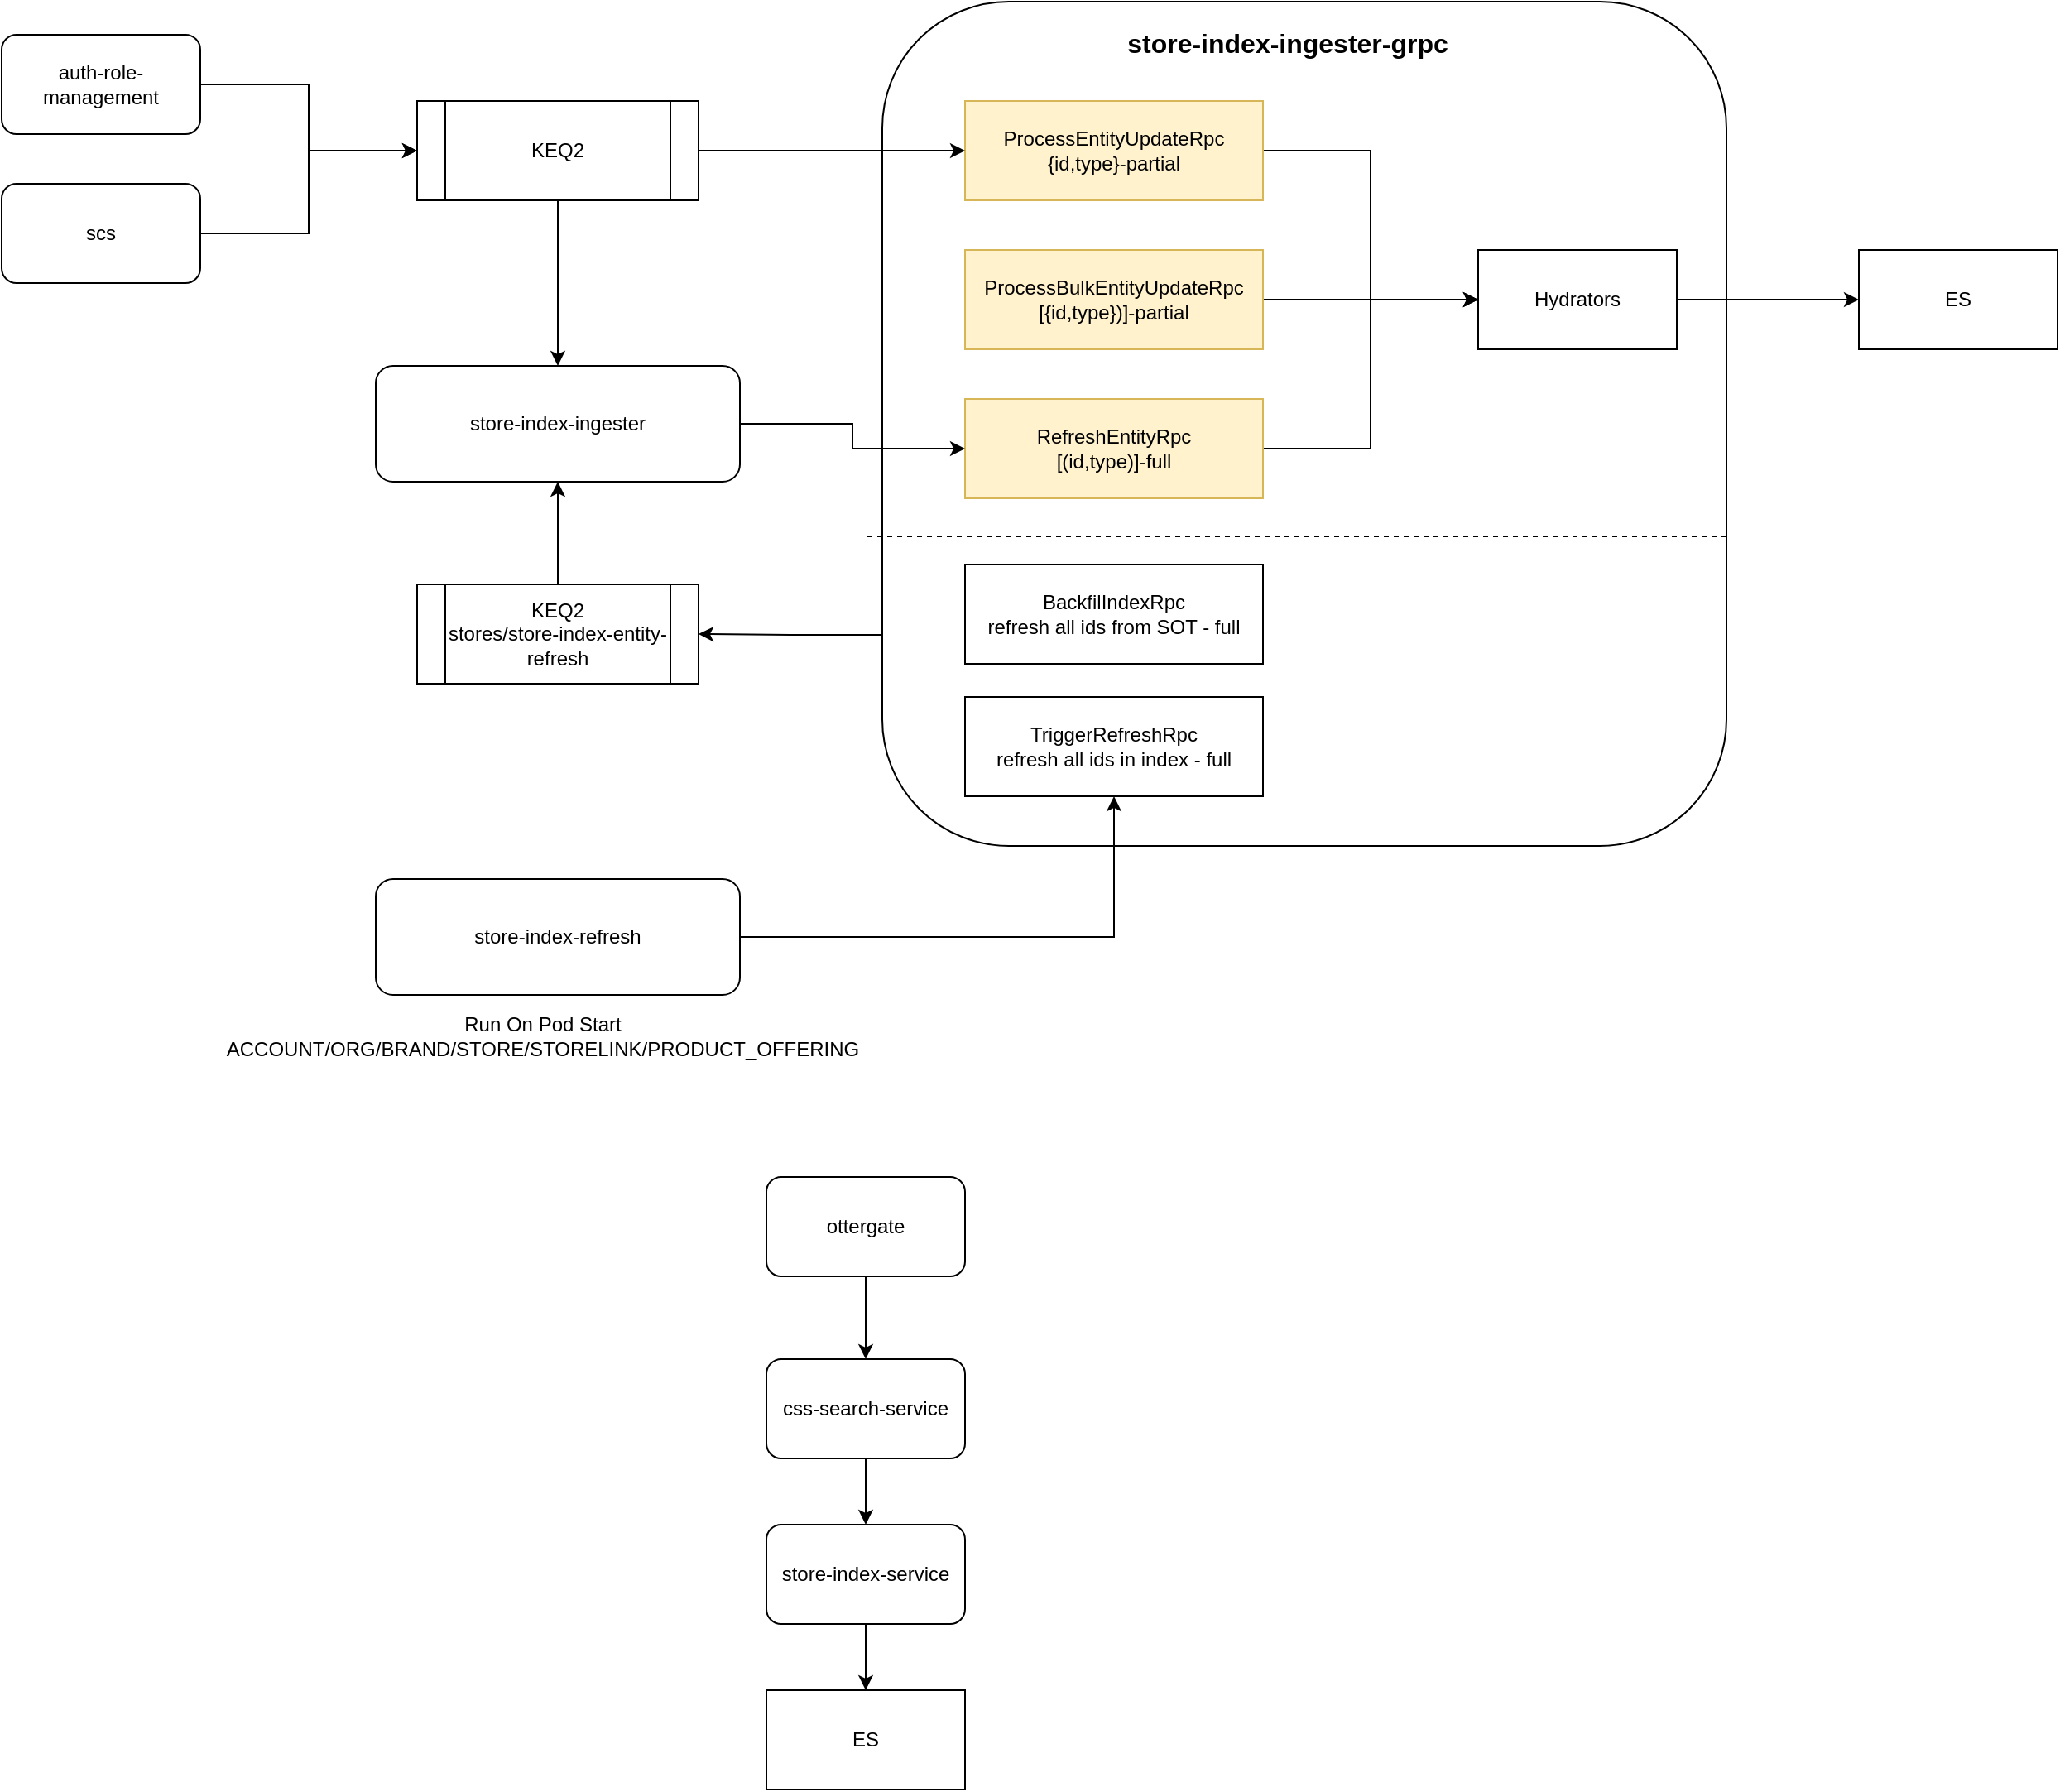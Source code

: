 <mxfile version="24.2.0" type="github">
  <diagram name="Page-1" id="IQmFI2vmxPtZUQ9oKcdF">
    <mxGraphModel dx="1423" dy="1379" grid="1" gridSize="10" guides="1" tooltips="1" connect="1" arrows="1" fold="1" page="1" pageScale="1" pageWidth="850" pageHeight="1100" math="0" shadow="0">
      <root>
        <mxCell id="0" />
        <mxCell id="1" parent="0" />
        <mxCell id="CiypFYjO7ikSyQDcbNHJ-6" style="edgeStyle=orthogonalEdgeStyle;rounded=0;orthogonalLoop=1;jettySize=auto;html=1;exitX=0;exitY=0.75;exitDx=0;exitDy=0;entryX=1;entryY=0.5;entryDx=0;entryDy=0;" edge="1" parent="1" source="-PxYoWHsA5pN7jv7AzU3-11" target="-PxYoWHsA5pN7jv7AzU3-14">
          <mxGeometry relative="1" as="geometry" />
        </mxCell>
        <mxCell id="-PxYoWHsA5pN7jv7AzU3-11" value="" style="rounded=1;whiteSpace=wrap;html=1;" parent="1" vertex="1">
          <mxGeometry x="590" y="140" width="510" height="510" as="geometry" />
        </mxCell>
        <mxCell id="-PxYoWHsA5pN7jv7AzU3-28" style="edgeStyle=orthogonalEdgeStyle;rounded=0;orthogonalLoop=1;jettySize=auto;html=1;exitX=1;exitY=0.5;exitDx=0;exitDy=0;entryX=0;entryY=0.5;entryDx=0;entryDy=0;" parent="1" source="-PxYoWHsA5pN7jv7AzU3-2" target="-PxYoWHsA5pN7jv7AzU3-3" edge="1">
          <mxGeometry relative="1" as="geometry" />
        </mxCell>
        <mxCell id="-PxYoWHsA5pN7jv7AzU3-2" value="ProcessEntityUpdateRpc&lt;br&gt;{id,type}-partial" style="rounded=0;whiteSpace=wrap;html=1;fillColor=#fff2cc;strokeColor=#d6b656;" parent="1" vertex="1">
          <mxGeometry x="640" y="200" width="180" height="60" as="geometry" />
        </mxCell>
        <mxCell id="-PxYoWHsA5pN7jv7AzU3-13" style="edgeStyle=orthogonalEdgeStyle;rounded=0;orthogonalLoop=1;jettySize=auto;html=1;exitX=1;exitY=0.5;exitDx=0;exitDy=0;entryX=0;entryY=0.5;entryDx=0;entryDy=0;" parent="1" source="-PxYoWHsA5pN7jv7AzU3-3" target="-PxYoWHsA5pN7jv7AzU3-10" edge="1">
          <mxGeometry relative="1" as="geometry" />
        </mxCell>
        <mxCell id="-PxYoWHsA5pN7jv7AzU3-3" value="Hydrators" style="rounded=0;whiteSpace=wrap;html=1;" parent="1" vertex="1">
          <mxGeometry x="950" y="290" width="120" height="60" as="geometry" />
        </mxCell>
        <mxCell id="-PxYoWHsA5pN7jv7AzU3-26" style="edgeStyle=orthogonalEdgeStyle;rounded=0;orthogonalLoop=1;jettySize=auto;html=1;exitX=1;exitY=0.5;exitDx=0;exitDy=0;entryX=0;entryY=0.5;entryDx=0;entryDy=0;" parent="1" source="-PxYoWHsA5pN7jv7AzU3-7" target="-PxYoWHsA5pN7jv7AzU3-3" edge="1">
          <mxGeometry relative="1" as="geometry" />
        </mxCell>
        <mxCell id="-PxYoWHsA5pN7jv7AzU3-7" value="RefreshEntityRpc&lt;br&gt;[(id,type)]-full" style="rounded=0;whiteSpace=wrap;html=1;fillColor=#fff2cc;strokeColor=#d6b656;" parent="1" vertex="1">
          <mxGeometry x="640" y="380" width="180" height="60" as="geometry" />
        </mxCell>
        <mxCell id="-PxYoWHsA5pN7jv7AzU3-8" value="BackfilIndexRpc&lt;br&gt;refresh all ids from SOT - full" style="rounded=0;whiteSpace=wrap;html=1;" parent="1" vertex="1">
          <mxGeometry x="640" y="480" width="180" height="60" as="geometry" />
        </mxCell>
        <mxCell id="-PxYoWHsA5pN7jv7AzU3-27" style="edgeStyle=orthogonalEdgeStyle;rounded=0;orthogonalLoop=1;jettySize=auto;html=1;exitX=1;exitY=0.5;exitDx=0;exitDy=0;entryX=0;entryY=0.5;entryDx=0;entryDy=0;" parent="1" source="-PxYoWHsA5pN7jv7AzU3-9" target="-PxYoWHsA5pN7jv7AzU3-3" edge="1">
          <mxGeometry relative="1" as="geometry" />
        </mxCell>
        <mxCell id="-PxYoWHsA5pN7jv7AzU3-9" value="ProcessBulkEntityUpdateRpc&lt;br&gt;[{id,type})]-partial" style="rounded=0;whiteSpace=wrap;html=1;fillColor=#fff2cc;strokeColor=#d6b656;" parent="1" vertex="1">
          <mxGeometry x="640" y="290" width="180" height="60" as="geometry" />
        </mxCell>
        <mxCell id="-PxYoWHsA5pN7jv7AzU3-10" value="ES" style="rounded=0;whiteSpace=wrap;html=1;" parent="1" vertex="1">
          <mxGeometry x="1180" y="290" width="120" height="60" as="geometry" />
        </mxCell>
        <mxCell id="CiypFYjO7ikSyQDcbNHJ-9" style="edgeStyle=orthogonalEdgeStyle;rounded=0;orthogonalLoop=1;jettySize=auto;html=1;exitX=0.5;exitY=0;exitDx=0;exitDy=0;entryX=0.5;entryY=1;entryDx=0;entryDy=0;" edge="1" parent="1" source="-PxYoWHsA5pN7jv7AzU3-14" target="CiypFYjO7ikSyQDcbNHJ-7">
          <mxGeometry relative="1" as="geometry" />
        </mxCell>
        <mxCell id="-PxYoWHsA5pN7jv7AzU3-14" value="KEQ2&lt;br&gt;stores/store-index-entity-refresh" style="shape=process;whiteSpace=wrap;html=1;backgroundOutline=1;" parent="1" vertex="1">
          <mxGeometry x="309" y="492" width="170" height="60" as="geometry" />
        </mxCell>
        <mxCell id="-PxYoWHsA5pN7jv7AzU3-16" value="&lt;b&gt;&lt;font style=&quot;font-size: 16px;&quot;&gt;store-index-ingester-grpc&lt;/font&gt;&lt;/b&gt;" style="text;html=1;strokeColor=none;fillColor=none;align=center;verticalAlign=middle;whiteSpace=wrap;rounded=0;" parent="1" vertex="1">
          <mxGeometry x="730" y="150" width="210" height="30" as="geometry" />
        </mxCell>
        <mxCell id="-PxYoWHsA5pN7jv7AzU3-24" value="TriggerRefreshRpc&lt;br&gt;refresh all ids in index - full" style="rounded=0;whiteSpace=wrap;html=1;" parent="1" vertex="1">
          <mxGeometry x="640" y="560" width="180" height="60" as="geometry" />
        </mxCell>
        <mxCell id="-PxYoWHsA5pN7jv7AzU3-47" style="edgeStyle=orthogonalEdgeStyle;rounded=0;orthogonalLoop=1;jettySize=auto;html=1;exitX=1;exitY=0.5;exitDx=0;exitDy=0;entryX=0;entryY=0.5;entryDx=0;entryDy=0;" parent="1" source="-PxYoWHsA5pN7jv7AzU3-29" target="-PxYoWHsA5pN7jv7AzU3-46" edge="1">
          <mxGeometry relative="1" as="geometry">
            <mxPoint x="140" y="280" as="targetPoint" />
          </mxGeometry>
        </mxCell>
        <mxCell id="-PxYoWHsA5pN7jv7AzU3-29" value="scs" style="rounded=1;whiteSpace=wrap;html=1;" parent="1" vertex="1">
          <mxGeometry x="58" y="250" width="120" height="60" as="geometry" />
        </mxCell>
        <mxCell id="CiypFYjO7ikSyQDcbNHJ-5" style="edgeStyle=orthogonalEdgeStyle;rounded=0;orthogonalLoop=1;jettySize=auto;html=1;exitX=1;exitY=0.5;exitDx=0;exitDy=0;entryX=0;entryY=0.5;entryDx=0;entryDy=0;" edge="1" parent="1" source="-PxYoWHsA5pN7jv7AzU3-46" target="-PxYoWHsA5pN7jv7AzU3-2">
          <mxGeometry relative="1" as="geometry" />
        </mxCell>
        <mxCell id="CiypFYjO7ikSyQDcbNHJ-8" style="edgeStyle=orthogonalEdgeStyle;rounded=0;orthogonalLoop=1;jettySize=auto;html=1;exitX=0.5;exitY=1;exitDx=0;exitDy=0;entryX=0.5;entryY=0;entryDx=0;entryDy=0;" edge="1" parent="1" source="-PxYoWHsA5pN7jv7AzU3-46" target="CiypFYjO7ikSyQDcbNHJ-7">
          <mxGeometry relative="1" as="geometry" />
        </mxCell>
        <mxCell id="-PxYoWHsA5pN7jv7AzU3-46" value="KEQ2" style="shape=process;whiteSpace=wrap;html=1;backgroundOutline=1;" parent="1" vertex="1">
          <mxGeometry x="309" y="200" width="170" height="60" as="geometry" />
        </mxCell>
        <mxCell id="CiypFYjO7ikSyQDcbNHJ-11" style="edgeStyle=orthogonalEdgeStyle;rounded=0;orthogonalLoop=1;jettySize=auto;html=1;exitX=1;exitY=0.5;exitDx=0;exitDy=0;entryX=0.5;entryY=1;entryDx=0;entryDy=0;" edge="1" parent="1" source="-PxYoWHsA5pN7jv7AzU3-50" target="-PxYoWHsA5pN7jv7AzU3-24">
          <mxGeometry relative="1" as="geometry" />
        </mxCell>
        <mxCell id="-PxYoWHsA5pN7jv7AzU3-50" value="store-index-refresh" style="rounded=1;whiteSpace=wrap;html=1;" parent="1" vertex="1">
          <mxGeometry x="284" y="670" width="220" height="70" as="geometry" />
        </mxCell>
        <mxCell id="-PxYoWHsA5pN7jv7AzU3-65" value="" style="endArrow=none;html=1;rounded=0;entryX=0;entryY=0.75;entryDx=0;entryDy=0;exitX=1;exitY=0.75;exitDx=0;exitDy=0;dashed=1;" parent="1" edge="1">
          <mxGeometry width="50" height="50" relative="1" as="geometry">
            <mxPoint x="1100" y="463" as="sourcePoint" />
            <mxPoint x="580" y="463" as="targetPoint" />
          </mxGeometry>
        </mxCell>
        <mxCell id="CiypFYjO7ikSyQDcbNHJ-2" value="Run On Pod Start&lt;br&gt;ACCOUNT/ORG/BRAND/STORE/STORELINK/PRODUCT_OFFERING" style="text;html=1;align=center;verticalAlign=middle;whiteSpace=wrap;rounded=0;" vertex="1" parent="1">
          <mxGeometry x="190" y="750" width="390" height="30" as="geometry" />
        </mxCell>
        <mxCell id="CiypFYjO7ikSyQDcbNHJ-4" style="edgeStyle=orthogonalEdgeStyle;rounded=0;orthogonalLoop=1;jettySize=auto;html=1;exitX=1;exitY=0.5;exitDx=0;exitDy=0;entryX=0;entryY=0.5;entryDx=0;entryDy=0;" edge="1" parent="1" source="CiypFYjO7ikSyQDcbNHJ-3" target="-PxYoWHsA5pN7jv7AzU3-46">
          <mxGeometry relative="1" as="geometry" />
        </mxCell>
        <mxCell id="CiypFYjO7ikSyQDcbNHJ-3" value="auth-role-management" style="rounded=1;whiteSpace=wrap;html=1;" vertex="1" parent="1">
          <mxGeometry x="58" y="160" width="120" height="60" as="geometry" />
        </mxCell>
        <mxCell id="CiypFYjO7ikSyQDcbNHJ-10" style="edgeStyle=orthogonalEdgeStyle;rounded=0;orthogonalLoop=1;jettySize=auto;html=1;exitX=1;exitY=0.5;exitDx=0;exitDy=0;" edge="1" parent="1" source="CiypFYjO7ikSyQDcbNHJ-7" target="-PxYoWHsA5pN7jv7AzU3-7">
          <mxGeometry relative="1" as="geometry" />
        </mxCell>
        <mxCell id="CiypFYjO7ikSyQDcbNHJ-7" value="store-index-ingester" style="rounded=1;whiteSpace=wrap;html=1;" vertex="1" parent="1">
          <mxGeometry x="284" y="360" width="220" height="70" as="geometry" />
        </mxCell>
        <mxCell id="CiypFYjO7ikSyQDcbNHJ-17" style="edgeStyle=orthogonalEdgeStyle;rounded=0;orthogonalLoop=1;jettySize=auto;html=1;exitX=0.5;exitY=1;exitDx=0;exitDy=0;" edge="1" parent="1" source="CiypFYjO7ikSyQDcbNHJ-12" target="CiypFYjO7ikSyQDcbNHJ-13">
          <mxGeometry relative="1" as="geometry" />
        </mxCell>
        <mxCell id="CiypFYjO7ikSyQDcbNHJ-12" value="ottergate" style="rounded=1;whiteSpace=wrap;html=1;" vertex="1" parent="1">
          <mxGeometry x="520" y="850" width="120" height="60" as="geometry" />
        </mxCell>
        <mxCell id="CiypFYjO7ikSyQDcbNHJ-18" style="edgeStyle=orthogonalEdgeStyle;rounded=0;orthogonalLoop=1;jettySize=auto;html=1;exitX=0.5;exitY=1;exitDx=0;exitDy=0;entryX=0.5;entryY=0;entryDx=0;entryDy=0;" edge="1" parent="1" source="CiypFYjO7ikSyQDcbNHJ-13" target="CiypFYjO7ikSyQDcbNHJ-14">
          <mxGeometry relative="1" as="geometry" />
        </mxCell>
        <mxCell id="CiypFYjO7ikSyQDcbNHJ-13" value="css-search-service" style="rounded=1;whiteSpace=wrap;html=1;" vertex="1" parent="1">
          <mxGeometry x="520" y="960" width="120" height="60" as="geometry" />
        </mxCell>
        <mxCell id="CiypFYjO7ikSyQDcbNHJ-19" style="edgeStyle=orthogonalEdgeStyle;rounded=0;orthogonalLoop=1;jettySize=auto;html=1;exitX=0.5;exitY=1;exitDx=0;exitDy=0;entryX=0.5;entryY=0;entryDx=0;entryDy=0;" edge="1" parent="1" source="CiypFYjO7ikSyQDcbNHJ-14" target="CiypFYjO7ikSyQDcbNHJ-16">
          <mxGeometry relative="1" as="geometry" />
        </mxCell>
        <mxCell id="CiypFYjO7ikSyQDcbNHJ-14" value="store-index-service" style="rounded=1;whiteSpace=wrap;html=1;" vertex="1" parent="1">
          <mxGeometry x="520" y="1060" width="120" height="60" as="geometry" />
        </mxCell>
        <mxCell id="CiypFYjO7ikSyQDcbNHJ-16" value="ES" style="rounded=0;whiteSpace=wrap;html=1;" vertex="1" parent="1">
          <mxGeometry x="520" y="1160" width="120" height="60" as="geometry" />
        </mxCell>
      </root>
    </mxGraphModel>
  </diagram>
</mxfile>

